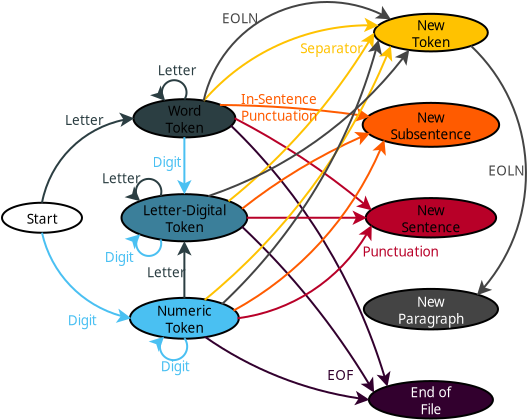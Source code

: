 <?xml version="1.0" encoding="UTF-8"?>
<dia:diagram xmlns:dia="http://www.lysator.liu.se/~alla/dia/">
  <dia:layer name="Фон" visible="true" active="true">
    <dia:object type="Flowchart - Ellipse" version="0" id="O0">
      <dia:attribute name="obj_pos">
        <dia:point val="-3,9.973"/>
      </dia:attribute>
      <dia:attribute name="obj_bb">
        <dia:rectangle val="-3.05,9.923;1.05,11.523"/>
      </dia:attribute>
      <dia:attribute name="elem_corner">
        <dia:point val="-3,9.973"/>
      </dia:attribute>
      <dia:attribute name="elem_width">
        <dia:real val="4"/>
      </dia:attribute>
      <dia:attribute name="elem_height">
        <dia:real val="1.5"/>
      </dia:attribute>
      <dia:attribute name="border_width">
        <dia:real val="0.1"/>
      </dia:attribute>
      <dia:attribute name="show_background">
        <dia:boolean val="true"/>
      </dia:attribute>
      <dia:attribute name="padding">
        <dia:real val="0"/>
      </dia:attribute>
      <dia:attribute name="text">
        <dia:composite type="text">
          <dia:attribute name="string">
            <dia:string>#Start#</dia:string>
          </dia:attribute>
          <dia:attribute name="font">
            <dia:font family="PT Sans" style="0" name="Courier"/>
          </dia:attribute>
          <dia:attribute name="height">
            <dia:real val="0.847"/>
          </dia:attribute>
          <dia:attribute name="pos">
            <dia:point val="-1,10.99"/>
          </dia:attribute>
          <dia:attribute name="color">
            <dia:color val="#000000"/>
          </dia:attribute>
          <dia:attribute name="alignment">
            <dia:enum val="1"/>
          </dia:attribute>
        </dia:composite>
      </dia:attribute>
    </dia:object>
    <dia:object type="Flowchart - Ellipse" version="0" id="O1">
      <dia:attribute name="obj_pos">
        <dia:point val="15.373,18.897"/>
      </dia:attribute>
      <dia:attribute name="obj_bb">
        <dia:rectangle val="15.323,18.847;21.569,20.803"/>
      </dia:attribute>
      <dia:attribute name="elem_corner">
        <dia:point val="15.373,18.897"/>
      </dia:attribute>
      <dia:attribute name="elem_width">
        <dia:real val="6.146"/>
      </dia:attribute>
      <dia:attribute name="elem_height">
        <dia:real val="1.857"/>
      </dia:attribute>
      <dia:attribute name="border_width">
        <dia:real val="0.1"/>
      </dia:attribute>
      <dia:attribute name="inner_color">
        <dia:color val="#32002e"/>
      </dia:attribute>
      <dia:attribute name="show_background">
        <dia:boolean val="true"/>
      </dia:attribute>
      <dia:attribute name="padding">
        <dia:real val="0"/>
      </dia:attribute>
      <dia:attribute name="text">
        <dia:composite type="text">
          <dia:attribute name="string">
            <dia:string>#End of
File#</dia:string>
          </dia:attribute>
          <dia:attribute name="font">
            <dia:font family="PT Sans" style="0" name="Courier"/>
          </dia:attribute>
          <dia:attribute name="height">
            <dia:real val="0.847"/>
          </dia:attribute>
          <dia:attribute name="pos">
            <dia:point val="18.446,19.669"/>
          </dia:attribute>
          <dia:attribute name="color">
            <dia:color val="#ffffff"/>
          </dia:attribute>
          <dia:attribute name="alignment">
            <dia:enum val="1"/>
          </dia:attribute>
        </dia:composite>
      </dia:attribute>
    </dia:object>
    <dia:object type="Flowchart - Ellipse" version="0" id="O2">
      <dia:attribute name="obj_pos">
        <dia:point val="15.19,14.31"/>
      </dia:attribute>
      <dia:attribute name="obj_bb">
        <dia:rectangle val="15.14,14.26;21.752,16.327"/>
      </dia:attribute>
      <dia:attribute name="elem_corner">
        <dia:point val="15.19,14.31"/>
      </dia:attribute>
      <dia:attribute name="elem_width">
        <dia:real val="6.512"/>
      </dia:attribute>
      <dia:attribute name="elem_height">
        <dia:real val="1.967"/>
      </dia:attribute>
      <dia:attribute name="border_width">
        <dia:real val="0.1"/>
      </dia:attribute>
      <dia:attribute name="inner_color">
        <dia:color val="#444444"/>
      </dia:attribute>
      <dia:attribute name="show_background">
        <dia:boolean val="true"/>
      </dia:attribute>
      <dia:attribute name="padding">
        <dia:real val="0"/>
      </dia:attribute>
      <dia:attribute name="text">
        <dia:composite type="text">
          <dia:attribute name="string">
            <dia:string>#New
Paragraph#</dia:string>
          </dia:attribute>
          <dia:attribute name="font">
            <dia:font family="PT Sans" style="0" name="Courier"/>
          </dia:attribute>
          <dia:attribute name="height">
            <dia:real val="0.847"/>
          </dia:attribute>
          <dia:attribute name="pos">
            <dia:point val="18.446,15.137"/>
          </dia:attribute>
          <dia:attribute name="color">
            <dia:color val="#ffffff"/>
          </dia:attribute>
          <dia:attribute name="alignment">
            <dia:enum val="1"/>
          </dia:attribute>
        </dia:composite>
      </dia:attribute>
    </dia:object>
    <dia:object type="Flowchart - Ellipse" version="0" id="O3">
      <dia:attribute name="obj_pos">
        <dia:point val="15.243,9.756"/>
      </dia:attribute>
      <dia:attribute name="obj_bb">
        <dia:rectangle val="15.193,9.706;21.699,11.741"/>
      </dia:attribute>
      <dia:attribute name="elem_corner">
        <dia:point val="15.243,9.756"/>
      </dia:attribute>
      <dia:attribute name="elem_width">
        <dia:real val="6.406"/>
      </dia:attribute>
      <dia:attribute name="elem_height">
        <dia:real val="1.935"/>
      </dia:attribute>
      <dia:attribute name="border_width">
        <dia:real val="0.1"/>
      </dia:attribute>
      <dia:attribute name="inner_color">
        <dia:color val="#b80028"/>
      </dia:attribute>
      <dia:attribute name="show_background">
        <dia:boolean val="true"/>
      </dia:attribute>
      <dia:attribute name="padding">
        <dia:real val="0"/>
      </dia:attribute>
      <dia:attribute name="text">
        <dia:composite type="text">
          <dia:attribute name="string">
            <dia:string>#New
Sentence#</dia:string>
          </dia:attribute>
          <dia:attribute name="font">
            <dia:font family="PT Sans" style="0" name="Courier"/>
          </dia:attribute>
          <dia:attribute name="height">
            <dia:real val="0.847"/>
          </dia:attribute>
          <dia:attribute name="pos">
            <dia:point val="18.446,10.566"/>
          </dia:attribute>
          <dia:attribute name="color">
            <dia:color val="#000000"/>
          </dia:attribute>
          <dia:attribute name="alignment">
            <dia:enum val="1"/>
          </dia:attribute>
        </dia:composite>
      </dia:attribute>
    </dia:object>
    <dia:object type="Flowchart - Ellipse" version="0" id="O4">
      <dia:attribute name="obj_pos">
        <dia:point val="15.16,5.02"/>
      </dia:attribute>
      <dia:attribute name="obj_bb">
        <dia:rectangle val="15.11,4.97;21.782,7.186"/>
      </dia:attribute>
      <dia:attribute name="elem_corner">
        <dia:point val="15.16,5.02"/>
      </dia:attribute>
      <dia:attribute name="elem_width">
        <dia:real val="6.572"/>
      </dia:attribute>
      <dia:attribute name="elem_height">
        <dia:real val="2.116"/>
      </dia:attribute>
      <dia:attribute name="border_width">
        <dia:real val="0.1"/>
      </dia:attribute>
      <dia:attribute name="inner_color">
        <dia:color val="#ff5b00"/>
      </dia:attribute>
      <dia:attribute name="show_background">
        <dia:boolean val="true"/>
      </dia:attribute>
      <dia:attribute name="padding">
        <dia:real val="0"/>
      </dia:attribute>
      <dia:attribute name="text">
        <dia:composite type="text">
          <dia:attribute name="string">
            <dia:string>#New
Subsentence#</dia:string>
          </dia:attribute>
          <dia:attribute name="font">
            <dia:font family="PT Sans" style="0" name="Courier"/>
          </dia:attribute>
          <dia:attribute name="height">
            <dia:real val="0.847"/>
          </dia:attribute>
          <dia:attribute name="pos">
            <dia:point val="18.446,5.922"/>
          </dia:attribute>
          <dia:attribute name="color">
            <dia:color val="#000000"/>
          </dia:attribute>
          <dia:attribute name="alignment">
            <dia:enum val="1"/>
          </dia:attribute>
        </dia:composite>
      </dia:attribute>
    </dia:object>
    <dia:object type="Flowchart - Ellipse" version="0" id="O5">
      <dia:attribute name="obj_pos">
        <dia:point val="15.614,0.532"/>
      </dia:attribute>
      <dia:attribute name="obj_bb">
        <dia:rectangle val="15.565,0.482;21.327,2.451"/>
      </dia:attribute>
      <dia:attribute name="elem_corner">
        <dia:point val="15.614,0.532"/>
      </dia:attribute>
      <dia:attribute name="elem_width">
        <dia:real val="5.663"/>
      </dia:attribute>
      <dia:attribute name="elem_height">
        <dia:real val="1.869"/>
      </dia:attribute>
      <dia:attribute name="border_width">
        <dia:real val="0.1"/>
      </dia:attribute>
      <dia:attribute name="inner_color">
        <dia:color val="#ffc200"/>
      </dia:attribute>
      <dia:attribute name="show_background">
        <dia:boolean val="true"/>
      </dia:attribute>
      <dia:attribute name="padding">
        <dia:real val="0"/>
      </dia:attribute>
      <dia:attribute name="text">
        <dia:composite type="text">
          <dia:attribute name="string">
            <dia:string>#New
Token#</dia:string>
          </dia:attribute>
          <dia:attribute name="font">
            <dia:font family="PT Sans" style="0" name="Courier"/>
          </dia:attribute>
          <dia:attribute name="height">
            <dia:real val="0.847"/>
          </dia:attribute>
          <dia:attribute name="pos">
            <dia:point val="18.446,1.31"/>
          </dia:attribute>
          <dia:attribute name="color">
            <dia:color val="#000000"/>
          </dia:attribute>
          <dia:attribute name="alignment">
            <dia:enum val="1"/>
          </dia:attribute>
        </dia:composite>
      </dia:attribute>
    </dia:object>
    <dia:object type="Flowchart - Ellipse" version="0" id="O6">
      <dia:attribute name="obj_pos">
        <dia:point val="3.609,4.809"/>
      </dia:attribute>
      <dia:attribute name="obj_bb">
        <dia:rectangle val="3.559,4.759;8.68,6.741"/>
      </dia:attribute>
      <dia:attribute name="elem_corner">
        <dia:point val="3.609,4.809"/>
      </dia:attribute>
      <dia:attribute name="elem_width">
        <dia:real val="5.021"/>
      </dia:attribute>
      <dia:attribute name="elem_height">
        <dia:real val="1.883"/>
      </dia:attribute>
      <dia:attribute name="border_width">
        <dia:real val="0.1"/>
      </dia:attribute>
      <dia:attribute name="inner_color">
        <dia:color val="#2b3e42"/>
      </dia:attribute>
      <dia:attribute name="show_background">
        <dia:boolean val="true"/>
      </dia:attribute>
      <dia:attribute name="padding">
        <dia:real val="0"/>
      </dia:attribute>
      <dia:attribute name="text">
        <dia:composite type="text">
          <dia:attribute name="string">
            <dia:string>#Word
Token#</dia:string>
          </dia:attribute>
          <dia:attribute name="font">
            <dia:font family="PT Sans" style="0" name="Courier"/>
          </dia:attribute>
          <dia:attribute name="height">
            <dia:real val="0.847"/>
          </dia:attribute>
          <dia:attribute name="pos">
            <dia:point val="6.119,5.593"/>
          </dia:attribute>
          <dia:attribute name="color">
            <dia:color val="#000000"/>
          </dia:attribute>
          <dia:attribute name="alignment">
            <dia:enum val="1"/>
          </dia:attribute>
        </dia:composite>
      </dia:attribute>
    </dia:object>
    <dia:object type="Flowchart - Ellipse" version="0" id="O7">
      <dia:attribute name="obj_pos">
        <dia:point val="3.466,14.755"/>
      </dia:attribute>
      <dia:attribute name="obj_bb">
        <dia:rectangle val="3.416,14.705;8.823,16.795"/>
      </dia:attribute>
      <dia:attribute name="elem_corner">
        <dia:point val="3.466,14.755"/>
      </dia:attribute>
      <dia:attribute name="elem_width">
        <dia:real val="5.307"/>
      </dia:attribute>
      <dia:attribute name="elem_height">
        <dia:real val="1.99"/>
      </dia:attribute>
      <dia:attribute name="border_width">
        <dia:real val="0.1"/>
      </dia:attribute>
      <dia:attribute name="inner_color">
        <dia:color val="#4ac0f2"/>
      </dia:attribute>
      <dia:attribute name="show_background">
        <dia:boolean val="true"/>
      </dia:attribute>
      <dia:attribute name="padding">
        <dia:real val="0"/>
      </dia:attribute>
      <dia:attribute name="text">
        <dia:composite type="text">
          <dia:attribute name="string">
            <dia:string>#Numeric
Token#</dia:string>
          </dia:attribute>
          <dia:attribute name="font">
            <dia:font family="PT Sans" style="0" name="Courier"/>
          </dia:attribute>
          <dia:attribute name="height">
            <dia:real val="0.847"/>
          </dia:attribute>
          <dia:attribute name="pos">
            <dia:point val="6.119,15.593"/>
          </dia:attribute>
          <dia:attribute name="color">
            <dia:color val="#000000"/>
          </dia:attribute>
          <dia:attribute name="alignment">
            <dia:enum val="1"/>
          </dia:attribute>
        </dia:composite>
      </dia:attribute>
    </dia:object>
    <dia:object type="Flowchart - Ellipse" version="0" id="O8">
      <dia:attribute name="obj_pos">
        <dia:point val="3,9.553"/>
      </dia:attribute>
      <dia:attribute name="obj_bb">
        <dia:rectangle val="2.95,9.503;9.289,11.943"/>
      </dia:attribute>
      <dia:attribute name="elem_corner">
        <dia:point val="3,9.553"/>
      </dia:attribute>
      <dia:attribute name="elem_width">
        <dia:real val="6.239"/>
      </dia:attribute>
      <dia:attribute name="elem_height">
        <dia:real val="2.339"/>
      </dia:attribute>
      <dia:attribute name="border_width">
        <dia:real val="0.1"/>
      </dia:attribute>
      <dia:attribute name="inner_color">
        <dia:color val="#3b7f9a"/>
      </dia:attribute>
      <dia:attribute name="show_background">
        <dia:boolean val="true"/>
      </dia:attribute>
      <dia:attribute name="padding">
        <dia:real val="0"/>
      </dia:attribute>
      <dia:attribute name="text">
        <dia:composite type="text">
          <dia:attribute name="string">
            <dia:string>#Letter-Digital
Token#</dia:string>
          </dia:attribute>
          <dia:attribute name="font">
            <dia:font family="PT Sans" style="0" name="Courier"/>
          </dia:attribute>
          <dia:attribute name="height">
            <dia:real val="0.847"/>
          </dia:attribute>
          <dia:attribute name="pos">
            <dia:point val="6.119,10.566"/>
          </dia:attribute>
          <dia:attribute name="color">
            <dia:color val="#000000"/>
          </dia:attribute>
          <dia:attribute name="alignment">
            <dia:enum val="1"/>
          </dia:attribute>
        </dia:composite>
      </dia:attribute>
    </dia:object>
    <dia:object type="Standard - Arc" version="0" id="O9">
      <dia:attribute name="obj_pos">
        <dia:point val="-1,9.973"/>
      </dia:attribute>
      <dia:attribute name="obj_bb">
        <dia:rectangle val="-1.071,5.463;3.68,10.044"/>
      </dia:attribute>
      <dia:attribute name="conn_endpoints">
        <dia:point val="-1,9.973"/>
        <dia:point val="3.609,5.75"/>
      </dia:attribute>
      <dia:attribute name="arc_color">
        <dia:color val="#2b3e42"/>
      </dia:attribute>
      <dia:attribute name="curve_distance">
        <dia:real val="-1.037"/>
      </dia:attribute>
      <dia:attribute name="end_arrow">
        <dia:enum val="22"/>
      </dia:attribute>
      <dia:attribute name="end_arrow_length">
        <dia:real val="0.5"/>
      </dia:attribute>
      <dia:attribute name="end_arrow_width">
        <dia:real val="0.5"/>
      </dia:attribute>
      <dia:connections>
        <dia:connection handle="0" to="O0" connection="4"/>
        <dia:connection handle="1" to="O6" connection="8"/>
      </dia:connections>
    </dia:object>
    <dia:object type="Standard - Arc" version="0" id="O10">
      <dia:attribute name="obj_pos">
        <dia:point val="-1,11.473"/>
      </dia:attribute>
      <dia:attribute name="obj_bb">
        <dia:rectangle val="-1.071,11.402;3.536,15.979"/>
      </dia:attribute>
      <dia:attribute name="conn_endpoints">
        <dia:point val="-1,11.473"/>
        <dia:point val="3.466,15.75"/>
      </dia:attribute>
      <dia:attribute name="arc_color">
        <dia:color val="#4ac0f2"/>
      </dia:attribute>
      <dia:attribute name="curve_distance">
        <dia:real val="0.935"/>
      </dia:attribute>
      <dia:attribute name="end_arrow">
        <dia:enum val="22"/>
      </dia:attribute>
      <dia:attribute name="end_arrow_length">
        <dia:real val="0.5"/>
      </dia:attribute>
      <dia:attribute name="end_arrow_width">
        <dia:real val="0.5"/>
      </dia:attribute>
      <dia:connections>
        <dia:connection handle="0" to="O0" connection="12"/>
        <dia:connection handle="1" to="O7" connection="8"/>
      </dia:connections>
    </dia:object>
    <dia:object type="Standard - Line" version="0" id="O11">
      <dia:attribute name="obj_pos">
        <dia:point val="6.119,6.691"/>
      </dia:attribute>
      <dia:attribute name="obj_bb">
        <dia:rectangle val="5.757,6.641;6.481,9.665"/>
      </dia:attribute>
      <dia:attribute name="conn_endpoints">
        <dia:point val="6.119,6.691"/>
        <dia:point val="6.119,9.553"/>
      </dia:attribute>
      <dia:attribute name="numcp">
        <dia:int val="1"/>
      </dia:attribute>
      <dia:attribute name="line_color">
        <dia:color val="#4ac0f2"/>
      </dia:attribute>
      <dia:attribute name="end_arrow">
        <dia:enum val="22"/>
      </dia:attribute>
      <dia:attribute name="end_arrow_length">
        <dia:real val="0.5"/>
      </dia:attribute>
      <dia:attribute name="end_arrow_width">
        <dia:real val="0.5"/>
      </dia:attribute>
      <dia:connections>
        <dia:connection handle="0" to="O6" connection="12"/>
        <dia:connection handle="1" to="O8" connection="4"/>
      </dia:connections>
    </dia:object>
    <dia:object type="Standard - Line" version="0" id="O12">
      <dia:attribute name="obj_pos">
        <dia:point val="6.119,14.755"/>
      </dia:attribute>
      <dia:attribute name="obj_bb">
        <dia:rectangle val="5.757,11.781;6.481,14.805"/>
      </dia:attribute>
      <dia:attribute name="conn_endpoints">
        <dia:point val="6.119,14.755"/>
        <dia:point val="6.119,11.893"/>
      </dia:attribute>
      <dia:attribute name="numcp">
        <dia:int val="1"/>
      </dia:attribute>
      <dia:attribute name="line_color">
        <dia:color val="#2b3e42"/>
      </dia:attribute>
      <dia:attribute name="end_arrow">
        <dia:enum val="22"/>
      </dia:attribute>
      <dia:attribute name="end_arrow_length">
        <dia:real val="0.5"/>
      </dia:attribute>
      <dia:attribute name="end_arrow_width">
        <dia:real val="0.5"/>
      </dia:attribute>
      <dia:connections>
        <dia:connection handle="0" to="O7" connection="4"/>
        <dia:connection handle="1" to="O8" connection="12"/>
      </dia:connections>
    </dia:object>
    <dia:object type="Standard - Arc" version="0" id="O13">
      <dia:attribute name="obj_pos">
        <dia:point val="6.119,4.809"/>
      </dia:attribute>
      <dia:attribute name="obj_bb">
        <dia:rectangle val="4.401,3.796;6.276,4.934"/>
      </dia:attribute>
      <dia:attribute name="conn_endpoints">
        <dia:point val="6.119,4.809"/>
        <dia:point val="5.159,4.88"/>
      </dia:attribute>
      <dia:attribute name="arc_color">
        <dia:color val="#2b3e42"/>
      </dia:attribute>
      <dia:attribute name="curve_distance">
        <dia:real val="1.0"/>
      </dia:attribute>
      <dia:attribute name="line_width">
        <dia:real val="0.1"/>
      </dia:attribute>
      <dia:attribute name="end_arrow">
        <dia:enum val="22"/>
      </dia:attribute>
      <dia:attribute name="end_arrow_length">
        <dia:real val="0.5"/>
      </dia:attribute>
      <dia:attribute name="end_arrow_width">
        <dia:real val="0.5"/>
      </dia:attribute>
      <dia:connections>
        <dia:connection handle="0" to="O6" connection="4"/>
        <dia:connection handle="1" to="O6" connection="5"/>
      </dia:connections>
    </dia:object>
    <dia:object type="Standard - Arc" version="0" id="O14">
      <dia:attribute name="obj_pos">
        <dia:point val="6.119,16.745"/>
      </dia:attribute>
      <dia:attribute name="obj_bb">
        <dia:rectangle val="4.332,16.616;6.31,17.892"/>
      </dia:attribute>
      <dia:attribute name="conn_endpoints">
        <dia:point val="6.119,16.745"/>
        <dia:point val="5.104,16.669"/>
      </dia:attribute>
      <dia:attribute name="arc_color">
        <dia:color val="#4ac0f2"/>
      </dia:attribute>
      <dia:attribute name="curve_distance">
        <dia:real val="-1.136"/>
      </dia:attribute>
      <dia:attribute name="end_arrow">
        <dia:enum val="22"/>
      </dia:attribute>
      <dia:attribute name="end_arrow_length">
        <dia:real val="0.5"/>
      </dia:attribute>
      <dia:attribute name="end_arrow_width">
        <dia:real val="0.5"/>
      </dia:attribute>
      <dia:connections>
        <dia:connection handle="0" to="O7" connection="12"/>
        <dia:connection handle="1" to="O7" connection="11"/>
      </dia:connections>
    </dia:object>
    <dia:object type="Standard - Arc" version="0" id="O15">
      <dia:attribute name="obj_pos">
        <dia:point val="4.926,9.642"/>
      </dia:attribute>
      <dia:attribute name="obj_bb">
        <dia:rectangle val="3.13,8.73;5.017,9.957"/>
      </dia:attribute>
      <dia:attribute name="conn_endpoints">
        <dia:point val="4.926,9.642"/>
        <dia:point val="3.914,9.896"/>
      </dia:attribute>
      <dia:attribute name="arc_color">
        <dia:color val="#2b3e42"/>
      </dia:attribute>
      <dia:attribute name="curve_distance">
        <dia:real val="1"/>
      </dia:attribute>
      <dia:attribute name="line_width">
        <dia:real val="0.1"/>
      </dia:attribute>
      <dia:attribute name="end_arrow">
        <dia:enum val="22"/>
      </dia:attribute>
      <dia:attribute name="end_arrow_length">
        <dia:real val="0.5"/>
      </dia:attribute>
      <dia:attribute name="end_arrow_width">
        <dia:real val="0.5"/>
      </dia:attribute>
      <dia:connections>
        <dia:connection handle="0" to="O8" connection="5"/>
        <dia:connection handle="1" to="O8" connection="6"/>
      </dia:connections>
    </dia:object>
    <dia:object type="Standard - Arc" version="0" id="O16">
      <dia:attribute name="obj_pos">
        <dia:point val="4.926,11.804"/>
      </dia:attribute>
      <dia:attribute name="obj_bb">
        <dia:rectangle val="3.136,11.49;5.01,12.684"/>
      </dia:attribute>
      <dia:attribute name="conn_endpoints">
        <dia:point val="4.926,11.804"/>
        <dia:point val="3.914,11.55"/>
      </dia:attribute>
      <dia:attribute name="arc_color">
        <dia:color val="#4ac0f2"/>
      </dia:attribute>
      <dia:attribute name="curve_distance">
        <dia:real val="-0.967"/>
      </dia:attribute>
      <dia:attribute name="end_arrow">
        <dia:enum val="22"/>
      </dia:attribute>
      <dia:attribute name="end_arrow_length">
        <dia:real val="0.5"/>
      </dia:attribute>
      <dia:attribute name="end_arrow_width">
        <dia:real val="0.5"/>
      </dia:attribute>
      <dia:connections>
        <dia:connection handle="0" to="O8" connection="11"/>
        <dia:connection handle="1" to="O8" connection="10"/>
      </dia:connections>
    </dia:object>
    <dia:object type="Standard - Arc" version="0" id="O17">
      <dia:attribute name="obj_pos">
        <dia:point val="7.08,4.88"/>
      </dia:attribute>
      <dia:attribute name="obj_bb">
        <dia:rectangle val="7.014,0.717;15.896,4.946"/>
      </dia:attribute>
      <dia:attribute name="conn_endpoints">
        <dia:point val="7.08,4.88"/>
        <dia:point val="15.83,1.109"/>
      </dia:attribute>
      <dia:attribute name="arc_color">
        <dia:color val="#ffc200"/>
      </dia:attribute>
      <dia:attribute name="curve_distance">
        <dia:real val="-1.088"/>
      </dia:attribute>
      <dia:attribute name="line_width">
        <dia:real val="0.1"/>
      </dia:attribute>
      <dia:attribute name="end_arrow">
        <dia:enum val="22"/>
      </dia:attribute>
      <dia:attribute name="end_arrow_length">
        <dia:real val="0.5"/>
      </dia:attribute>
      <dia:attribute name="end_arrow_width">
        <dia:real val="0.5"/>
      </dia:attribute>
      <dia:connections>
        <dia:connection handle="0" to="O6" connection="3"/>
        <dia:connection handle="1" to="O5" connection="7"/>
      </dia:connections>
    </dia:object>
    <dia:object type="Standard - Arc" version="0" id="O18">
      <dia:attribute name="obj_pos">
        <dia:point val="7.894,5.084"/>
      </dia:attribute>
      <dia:attribute name="obj_bb">
        <dia:rectangle val="7.841,5.031;15.464,5.924"/>
      </dia:attribute>
      <dia:attribute name="conn_endpoints">
        <dia:point val="7.894,5.084"/>
        <dia:point val="15.41,5.673"/>
      </dia:attribute>
      <dia:attribute name="arc_color">
        <dia:color val="#ff5b00"/>
      </dia:attribute>
      <dia:attribute name="curve_distance">
        <dia:real val="-0.133"/>
      </dia:attribute>
      <dia:attribute name="line_width">
        <dia:real val="0.1"/>
      </dia:attribute>
      <dia:attribute name="end_arrow">
        <dia:enum val="22"/>
      </dia:attribute>
      <dia:attribute name="end_arrow_length">
        <dia:real val="0.5"/>
      </dia:attribute>
      <dia:attribute name="end_arrow_width">
        <dia:real val="0.5"/>
      </dia:attribute>
      <dia:connections>
        <dia:connection handle="0" to="O6" connection="2"/>
        <dia:connection handle="1" to="O4" connection="7"/>
      </dia:connections>
    </dia:object>
    <dia:object type="Standard - Arc" version="0" id="O19">
      <dia:attribute name="obj_pos">
        <dia:point val="8.63,5.75"/>
      </dia:attribute>
      <dia:attribute name="obj_bb">
        <dia:rectangle val="8.56,5.681;15.556,10.422"/>
      </dia:attribute>
      <dia:attribute name="conn_endpoints">
        <dia:point val="8.63,5.75"/>
        <dia:point val="15.487,10.353"/>
      </dia:attribute>
      <dia:attribute name="arc_color">
        <dia:color val="#b80028"/>
      </dia:attribute>
      <dia:attribute name="curve_distance">
        <dia:real val="-0.239"/>
      </dia:attribute>
      <dia:attribute name="end_arrow">
        <dia:enum val="22"/>
      </dia:attribute>
      <dia:attribute name="end_arrow_length">
        <dia:real val="0.5"/>
      </dia:attribute>
      <dia:attribute name="end_arrow_width">
        <dia:real val="0.5"/>
      </dia:attribute>
      <dia:connections>
        <dia:connection handle="0" to="O6" connection="0"/>
        <dia:connection handle="1" to="O3" connection="7"/>
      </dia:connections>
    </dia:object>
    <dia:object type="Standard - Arc" version="0" id="O20">
      <dia:attribute name="obj_pos">
        <dia:point val="8.439,6.11"/>
      </dia:attribute>
      <dia:attribute name="obj_bb">
        <dia:rectangle val="8.37,6.042;16.424,19.237"/>
      </dia:attribute>
      <dia:attribute name="conn_endpoints">
        <dia:point val="8.439,6.11"/>
        <dia:point val="16.273,19.169"/>
      </dia:attribute>
      <dia:attribute name="arc_color">
        <dia:color val="#32002e"/>
      </dia:attribute>
      <dia:attribute name="curve_distance">
        <dia:real val="-1.013"/>
      </dia:attribute>
      <dia:attribute name="line_width">
        <dia:real val="0.1"/>
      </dia:attribute>
      <dia:attribute name="end_arrow">
        <dia:enum val="22"/>
      </dia:attribute>
      <dia:attribute name="end_arrow_length">
        <dia:real val="0.5"/>
      </dia:attribute>
      <dia:attribute name="end_arrow_width">
        <dia:real val="0.5"/>
      </dia:attribute>
      <dia:connections>
        <dia:connection handle="0" to="O6" connection="15"/>
        <dia:connection handle="1" to="O1" connection="6"/>
      </dia:connections>
    </dia:object>
    <dia:object type="Standard - Arc" version="0" id="O21">
      <dia:attribute name="obj_pos">
        <dia:point val="8.325,9.896"/>
      </dia:attribute>
      <dia:attribute name="obj_bb">
        <dia:rectangle val="8.254,1.396;15.685,9.967"/>
      </dia:attribute>
      <dia:attribute name="conn_endpoints">
        <dia:point val="8.325,9.896"/>
        <dia:point val="15.614,1.466"/>
      </dia:attribute>
      <dia:attribute name="arc_color">
        <dia:color val="#ffc200"/>
      </dia:attribute>
      <dia:attribute name="curve_distance">
        <dia:real val="0.506"/>
      </dia:attribute>
      <dia:attribute name="line_width">
        <dia:real val="0.1"/>
      </dia:attribute>
      <dia:attribute name="end_arrow">
        <dia:enum val="22"/>
      </dia:attribute>
      <dia:attribute name="end_arrow_length">
        <dia:real val="0.5"/>
      </dia:attribute>
      <dia:attribute name="end_arrow_width">
        <dia:real val="0.5"/>
      </dia:attribute>
      <dia:connections>
        <dia:connection handle="0" to="O8" connection="2"/>
        <dia:connection handle="1" to="O5" connection="8"/>
      </dia:connections>
    </dia:object>
    <dia:object type="Standard - Arc" version="0" id="O22">
      <dia:attribute name="obj_pos">
        <dia:point val="9.001,10.275"/>
      </dia:attribute>
      <dia:attribute name="obj_bb">
        <dia:rectangle val="8.933,6.415;15.478,10.344"/>
      </dia:attribute>
      <dia:attribute name="conn_endpoints">
        <dia:point val="9.001,10.275"/>
        <dia:point val="15.41,6.483"/>
      </dia:attribute>
      <dia:attribute name="arc_color">
        <dia:color val="#ff5b00"/>
      </dia:attribute>
      <dia:attribute name="curve_distance">
        <dia:real val="-0.249"/>
      </dia:attribute>
      <dia:attribute name="line_width">
        <dia:real val="0.1"/>
      </dia:attribute>
      <dia:attribute name="end_arrow">
        <dia:enum val="22"/>
      </dia:attribute>
      <dia:attribute name="end_arrow_length">
        <dia:real val="0.5"/>
      </dia:attribute>
      <dia:attribute name="end_arrow_width">
        <dia:real val="0.5"/>
      </dia:attribute>
      <dia:connections>
        <dia:connection handle="0" to="O8" connection="1"/>
        <dia:connection handle="1" to="O4" connection="9"/>
      </dia:connections>
    </dia:object>
    <dia:object type="Standard - Line" version="0" id="O23">
      <dia:attribute name="obj_pos">
        <dia:point val="9.239,10.723"/>
      </dia:attribute>
      <dia:attribute name="obj_bb">
        <dia:rectangle val="9.189,10.361;15.355,11.085"/>
      </dia:attribute>
      <dia:attribute name="conn_endpoints">
        <dia:point val="9.239,10.723"/>
        <dia:point val="15.243,10.723"/>
      </dia:attribute>
      <dia:attribute name="numcp">
        <dia:int val="1"/>
      </dia:attribute>
      <dia:attribute name="line_color">
        <dia:color val="#b80028"/>
      </dia:attribute>
      <dia:attribute name="end_arrow">
        <dia:enum val="22"/>
      </dia:attribute>
      <dia:attribute name="end_arrow_length">
        <dia:real val="0.5"/>
      </dia:attribute>
      <dia:attribute name="end_arrow_width">
        <dia:real val="0.5"/>
      </dia:attribute>
      <dia:connections>
        <dia:connection handle="0" to="O8" connection="0"/>
        <dia:connection handle="1" to="O3" connection="8"/>
      </dia:connections>
    </dia:object>
    <dia:object type="Standard - Arc" version="0" id="O24">
      <dia:attribute name="obj_pos">
        <dia:point val="9.001,11.171"/>
      </dia:attribute>
      <dia:attribute name="obj_bb">
        <dia:rectangle val="8.931,11.101;15.677,19.54"/>
      </dia:attribute>
      <dia:attribute name="conn_endpoints">
        <dia:point val="9.001,11.171"/>
        <dia:point val="15.607,19.47"/>
      </dia:attribute>
      <dia:attribute name="arc_color">
        <dia:color val="#32002e"/>
      </dia:attribute>
      <dia:attribute name="curve_distance">
        <dia:real val="-0.379"/>
      </dia:attribute>
      <dia:attribute name="line_width">
        <dia:real val="0.1"/>
      </dia:attribute>
      <dia:attribute name="end_arrow">
        <dia:enum val="22"/>
      </dia:attribute>
      <dia:attribute name="end_arrow_length">
        <dia:real val="0.5"/>
      </dia:attribute>
      <dia:attribute name="end_arrow_width">
        <dia:real val="0.5"/>
      </dia:attribute>
      <dia:connections>
        <dia:connection handle="0" to="O8" connection="15"/>
        <dia:connection handle="1" to="O1" connection="7"/>
      </dia:connections>
    </dia:object>
    <dia:object type="Standard - Arc" version="0" id="O25">
      <dia:attribute name="obj_pos">
        <dia:point val="7.135,16.669"/>
      </dia:attribute>
      <dia:attribute name="obj_bb">
        <dia:rectangle val="7.07,16.605;15.437,20.098"/>
      </dia:attribute>
      <dia:attribute name="conn_endpoints">
        <dia:point val="7.135,16.669"/>
        <dia:point val="15.373,19.825"/>
      </dia:attribute>
      <dia:attribute name="arc_color">
        <dia:color val="#32002e"/>
      </dia:attribute>
      <dia:attribute name="curve_distance">
        <dia:real val="0.545"/>
      </dia:attribute>
      <dia:attribute name="line_width">
        <dia:real val="0.1"/>
      </dia:attribute>
      <dia:attribute name="end_arrow">
        <dia:enum val="22"/>
      </dia:attribute>
      <dia:attribute name="end_arrow_length">
        <dia:real val="0.5"/>
      </dia:attribute>
      <dia:attribute name="end_arrow_width">
        <dia:real val="0.5"/>
      </dia:attribute>
      <dia:connections>
        <dia:connection handle="0" to="O7" connection="13"/>
        <dia:connection handle="1" to="O1" connection="8"/>
      </dia:connections>
    </dia:object>
    <dia:object type="Standard - Arc" version="0" id="O26">
      <dia:attribute name="obj_pos">
        <dia:point val="8.773,15.75"/>
      </dia:attribute>
      <dia:attribute name="obj_bb">
        <dia:rectangle val="8.703,11.024;15.556,15.82"/>
      </dia:attribute>
      <dia:attribute name="conn_endpoints">
        <dia:point val="8.773,15.75"/>
        <dia:point val="15.487,11.093"/>
      </dia:attribute>
      <dia:attribute name="arc_color">
        <dia:color val="#b80028"/>
      </dia:attribute>
      <dia:attribute name="curve_distance">
        <dia:real val="1"/>
      </dia:attribute>
      <dia:attribute name="end_arrow">
        <dia:enum val="22"/>
      </dia:attribute>
      <dia:attribute name="end_arrow_length">
        <dia:real val="0.5"/>
      </dia:attribute>
      <dia:attribute name="end_arrow_width">
        <dia:real val="0.5"/>
      </dia:attribute>
      <dia:connections>
        <dia:connection handle="0" to="O7" connection="0"/>
        <dia:connection handle="1" to="O3" connection="9"/>
      </dia:connections>
    </dia:object>
    <dia:object type="Standard - Arc" version="0" id="O27">
      <dia:attribute name="obj_pos">
        <dia:point val="8.571,15.369"/>
      </dia:attribute>
      <dia:attribute name="obj_bb">
        <dia:rectangle val="8.5,6.756;16.2,15.44"/>
      </dia:attribute>
      <dia:attribute name="conn_endpoints">
        <dia:point val="8.571,15.369"/>
        <dia:point val="16.122,6.826"/>
      </dia:attribute>
      <dia:attribute name="arc_color">
        <dia:color val="#ff5b00"/>
      </dia:attribute>
      <dia:attribute name="curve_distance">
        <dia:real val="1"/>
      </dia:attribute>
      <dia:attribute name="line_width">
        <dia:real val="0.1"/>
      </dia:attribute>
      <dia:attribute name="end_arrow">
        <dia:enum val="22"/>
      </dia:attribute>
      <dia:attribute name="end_arrow_length">
        <dia:real val="0.5"/>
      </dia:attribute>
      <dia:attribute name="end_arrow_width">
        <dia:real val="0.5"/>
      </dia:attribute>
      <dia:connections>
        <dia:connection handle="0" to="O7" connection="1"/>
        <dia:connection handle="1" to="O4" connection="10"/>
      </dia:connections>
    </dia:object>
    <dia:object type="Standard - Arc" version="0" id="O28">
      <dia:attribute name="obj_pos">
        <dia:point val="7.135,14.831"/>
      </dia:attribute>
      <dia:attribute name="obj_bb">
        <dia:rectangle val="7.065,2.057;16.52,14.9"/>
      </dia:attribute>
      <dia:attribute name="conn_endpoints">
        <dia:point val="7.135,14.831"/>
        <dia:point val="16.444,2.127"/>
      </dia:attribute>
      <dia:attribute name="arc_color">
        <dia:color val="#ffc200"/>
      </dia:attribute>
      <dia:attribute name="curve_distance">
        <dia:real val="1"/>
      </dia:attribute>
      <dia:attribute name="line_width">
        <dia:real val="0.1"/>
      </dia:attribute>
      <dia:attribute name="end_arrow">
        <dia:enum val="22"/>
      </dia:attribute>
      <dia:attribute name="end_arrow_length">
        <dia:real val="0.5"/>
      </dia:attribute>
      <dia:attribute name="end_arrow_width">
        <dia:real val="0.5"/>
      </dia:attribute>
      <dia:connections>
        <dia:connection handle="0" to="O7" connection="3"/>
        <dia:connection handle="1" to="O5" connection="10"/>
      </dia:connections>
    </dia:object>
    <dia:object type="Standard - Text" version="1" id="O29">
      <dia:attribute name="obj_pos">
        <dia:point val="0.147,6.085"/>
      </dia:attribute>
      <dia:attribute name="obj_bb">
        <dia:rectangle val="0.147,5.395;1.829,6.273"/>
      </dia:attribute>
      <dia:attribute name="text">
        <dia:composite type="text">
          <dia:attribute name="string">
            <dia:string>#Letter#</dia:string>
          </dia:attribute>
          <dia:attribute name="font">
            <dia:font family="PT Sans" style="0" name="Courier"/>
          </dia:attribute>
          <dia:attribute name="height">
            <dia:real val="0.847"/>
          </dia:attribute>
          <dia:attribute name="pos">
            <dia:point val="0.147,6.085"/>
          </dia:attribute>
          <dia:attribute name="color">
            <dia:color val="#2b3e42"/>
          </dia:attribute>
          <dia:attribute name="alignment">
            <dia:enum val="0"/>
          </dia:attribute>
        </dia:composite>
      </dia:attribute>
      <dia:attribute name="valign">
        <dia:enum val="3"/>
      </dia:attribute>
    </dia:object>
    <dia:object type="Standard - Text" version="1" id="O30">
      <dia:attribute name="obj_pos">
        <dia:point val="0.287,16.1"/>
      </dia:attribute>
      <dia:attribute name="obj_bb">
        <dia:rectangle val="0.287,15.41;1.689,16.288"/>
      </dia:attribute>
      <dia:attribute name="text">
        <dia:composite type="text">
          <dia:attribute name="string">
            <dia:string>#Digit#</dia:string>
          </dia:attribute>
          <dia:attribute name="font">
            <dia:font family="PT Sans" style="0" name="Courier"/>
          </dia:attribute>
          <dia:attribute name="height">
            <dia:real val="0.847"/>
          </dia:attribute>
          <dia:attribute name="pos">
            <dia:point val="0.287,16.1"/>
          </dia:attribute>
          <dia:attribute name="color">
            <dia:color val="#4ac0f2"/>
          </dia:attribute>
          <dia:attribute name="alignment">
            <dia:enum val="0"/>
          </dia:attribute>
        </dia:composite>
      </dia:attribute>
      <dia:attribute name="valign">
        <dia:enum val="3"/>
      </dia:attribute>
    </dia:object>
    <dia:object type="Standard - Text" version="1" id="O31">
      <dia:attribute name="obj_pos">
        <dia:point val="4.932,18.4"/>
      </dia:attribute>
      <dia:attribute name="obj_bb">
        <dia:rectangle val="4.932,17.71;6.335,18.587"/>
      </dia:attribute>
      <dia:attribute name="text">
        <dia:composite type="text">
          <dia:attribute name="string">
            <dia:string>#Digit#</dia:string>
          </dia:attribute>
          <dia:attribute name="font">
            <dia:font family="PT Sans" style="0" name="Courier"/>
          </dia:attribute>
          <dia:attribute name="height">
            <dia:real val="0.847"/>
          </dia:attribute>
          <dia:attribute name="pos">
            <dia:point val="4.932,18.4"/>
          </dia:attribute>
          <dia:attribute name="color">
            <dia:color val="#4ac0f2"/>
          </dia:attribute>
          <dia:attribute name="alignment">
            <dia:enum val="0"/>
          </dia:attribute>
        </dia:composite>
      </dia:attribute>
      <dia:attribute name="valign">
        <dia:enum val="3"/>
      </dia:attribute>
    </dia:object>
    <dia:object type="Standard - Text" version="1" id="O32">
      <dia:attribute name="obj_pos">
        <dia:point val="4.792,3.6"/>
      </dia:attribute>
      <dia:attribute name="obj_bb">
        <dia:rectangle val="4.792,2.91;6.475,3.788"/>
      </dia:attribute>
      <dia:attribute name="text">
        <dia:composite type="text">
          <dia:attribute name="string">
            <dia:string>#Letter#</dia:string>
          </dia:attribute>
          <dia:attribute name="font">
            <dia:font family="PT Sans" style="0" name="Courier"/>
          </dia:attribute>
          <dia:attribute name="height">
            <dia:real val="0.847"/>
          </dia:attribute>
          <dia:attribute name="pos">
            <dia:point val="4.792,3.6"/>
          </dia:attribute>
          <dia:attribute name="color">
            <dia:color val="#2b3e42"/>
          </dia:attribute>
          <dia:attribute name="alignment">
            <dia:enum val="0"/>
          </dia:attribute>
        </dia:composite>
      </dia:attribute>
      <dia:attribute name="valign">
        <dia:enum val="3"/>
      </dia:attribute>
    </dia:object>
    <dia:object type="Standard - Text" version="1" id="O33">
      <dia:attribute name="obj_pos">
        <dia:point val="4.525,8.182"/>
      </dia:attribute>
      <dia:attribute name="obj_bb">
        <dia:rectangle val="4.525,7.492;5.927,8.37"/>
      </dia:attribute>
      <dia:attribute name="text">
        <dia:composite type="text">
          <dia:attribute name="string">
            <dia:string>#Digit#</dia:string>
          </dia:attribute>
          <dia:attribute name="font">
            <dia:font family="PT Sans" style="0" name="Courier"/>
          </dia:attribute>
          <dia:attribute name="height">
            <dia:real val="0.847"/>
          </dia:attribute>
          <dia:attribute name="pos">
            <dia:point val="4.525,8.182"/>
          </dia:attribute>
          <dia:attribute name="color">
            <dia:color val="#4ac0f2"/>
          </dia:attribute>
          <dia:attribute name="alignment">
            <dia:enum val="0"/>
          </dia:attribute>
        </dia:composite>
      </dia:attribute>
      <dia:attribute name="valign">
        <dia:enum val="3"/>
      </dia:attribute>
    </dia:object>
    <dia:object type="Standard - Text" version="1" id="O34">
      <dia:attribute name="obj_pos">
        <dia:point val="4.245,13.701"/>
      </dia:attribute>
      <dia:attribute name="obj_bb">
        <dia:rectangle val="4.245,13.011;5.927,13.889"/>
      </dia:attribute>
      <dia:attribute name="text">
        <dia:composite type="text">
          <dia:attribute name="string">
            <dia:string>#Letter#</dia:string>
          </dia:attribute>
          <dia:attribute name="font">
            <dia:font family="PT Sans" style="0" name="Courier"/>
          </dia:attribute>
          <dia:attribute name="height">
            <dia:real val="0.847"/>
          </dia:attribute>
          <dia:attribute name="pos">
            <dia:point val="4.245,13.701"/>
          </dia:attribute>
          <dia:attribute name="color">
            <dia:color val="#2b3e42"/>
          </dia:attribute>
          <dia:attribute name="alignment">
            <dia:enum val="0"/>
          </dia:attribute>
        </dia:composite>
      </dia:attribute>
      <dia:attribute name="valign">
        <dia:enum val="3"/>
      </dia:attribute>
    </dia:object>
    <dia:object type="Standard - Text" version="1" id="O35">
      <dia:attribute name="obj_pos">
        <dia:point val="2.003,9"/>
      </dia:attribute>
      <dia:attribute name="obj_bb">
        <dia:rectangle val="2.003,8.31;3.686,9.188"/>
      </dia:attribute>
      <dia:attribute name="text">
        <dia:composite type="text">
          <dia:attribute name="string">
            <dia:string>#Letter#</dia:string>
          </dia:attribute>
          <dia:attribute name="font">
            <dia:font family="PT Sans" style="0" name="Courier"/>
          </dia:attribute>
          <dia:attribute name="height">
            <dia:real val="0.847"/>
          </dia:attribute>
          <dia:attribute name="pos">
            <dia:point val="2.003,9"/>
          </dia:attribute>
          <dia:attribute name="color">
            <dia:color val="#2b3e42"/>
          </dia:attribute>
          <dia:attribute name="alignment">
            <dia:enum val="0"/>
          </dia:attribute>
        </dia:composite>
      </dia:attribute>
      <dia:attribute name="valign">
        <dia:enum val="3"/>
      </dia:attribute>
    </dia:object>
    <dia:object type="Standard - Text" version="1" id="O36">
      <dia:attribute name="obj_pos">
        <dia:point val="2.143,12.936"/>
      </dia:attribute>
      <dia:attribute name="obj_bb">
        <dia:rectangle val="2.143,12.246;3.546,13.124"/>
      </dia:attribute>
      <dia:attribute name="text">
        <dia:composite type="text">
          <dia:attribute name="string">
            <dia:string>#Digit#</dia:string>
          </dia:attribute>
          <dia:attribute name="font">
            <dia:font family="PT Sans" style="0" name="Courier"/>
          </dia:attribute>
          <dia:attribute name="height">
            <dia:real val="0.847"/>
          </dia:attribute>
          <dia:attribute name="pos">
            <dia:point val="2.143,12.936"/>
          </dia:attribute>
          <dia:attribute name="color">
            <dia:color val="#4ac0f2"/>
          </dia:attribute>
          <dia:attribute name="alignment">
            <dia:enum val="0"/>
          </dia:attribute>
        </dia:composite>
      </dia:attribute>
      <dia:attribute name="valign">
        <dia:enum val="3"/>
      </dia:attribute>
    </dia:object>
    <dia:object type="Standard - Text" version="1" id="O37">
      <dia:attribute name="obj_pos">
        <dia:point val="8.956,5.03"/>
      </dia:attribute>
      <dia:attribute name="obj_bb">
        <dia:rectangle val="8.956,4.34;12.426,6.064"/>
      </dia:attribute>
      <dia:attribute name="text">
        <dia:composite type="text">
          <dia:attribute name="string">
            <dia:string>#In-Sentence
Punctuation#</dia:string>
          </dia:attribute>
          <dia:attribute name="font">
            <dia:font family="PT Sans" style="0" name="Courier"/>
          </dia:attribute>
          <dia:attribute name="height">
            <dia:real val="0.847"/>
          </dia:attribute>
          <dia:attribute name="pos">
            <dia:point val="8.956,5.03"/>
          </dia:attribute>
          <dia:attribute name="color">
            <dia:color val="#ff5b00"/>
          </dia:attribute>
          <dia:attribute name="alignment">
            <dia:enum val="0"/>
          </dia:attribute>
        </dia:composite>
      </dia:attribute>
      <dia:attribute name="valign">
        <dia:enum val="3"/>
      </dia:attribute>
    </dia:object>
    <dia:object type="Standard - Text" version="1" id="O38">
      <dia:attribute name="obj_pos">
        <dia:point val="11.915,2.499"/>
      </dia:attribute>
      <dia:attribute name="obj_bb">
        <dia:rectangle val="11.915,1.809;14.702,2.686"/>
      </dia:attribute>
      <dia:attribute name="text">
        <dia:composite type="text">
          <dia:attribute name="string">
            <dia:string>#Separator#</dia:string>
          </dia:attribute>
          <dia:attribute name="font">
            <dia:font family="PT Sans" style="0" name="Courier"/>
          </dia:attribute>
          <dia:attribute name="height">
            <dia:real val="0.847"/>
          </dia:attribute>
          <dia:attribute name="pos">
            <dia:point val="11.915,2.499"/>
          </dia:attribute>
          <dia:attribute name="color">
            <dia:color val="#ffc200"/>
          </dia:attribute>
          <dia:attribute name="alignment">
            <dia:enum val="0"/>
          </dia:attribute>
        </dia:composite>
      </dia:attribute>
      <dia:attribute name="valign">
        <dia:enum val="3"/>
      </dia:attribute>
    </dia:object>
    <dia:object type="Standard - Text" version="1" id="O39">
      <dia:attribute name="obj_pos">
        <dia:point val="15.026,12.657"/>
      </dia:attribute>
      <dia:attribute name="obj_bb">
        <dia:rectangle val="15.026,11.967;18.496,12.845"/>
      </dia:attribute>
      <dia:attribute name="text">
        <dia:composite type="text">
          <dia:attribute name="string">
            <dia:string>#Punctuation#</dia:string>
          </dia:attribute>
          <dia:attribute name="font">
            <dia:font family="PT Sans" style="0" name="Courier"/>
          </dia:attribute>
          <dia:attribute name="height">
            <dia:real val="0.847"/>
          </dia:attribute>
          <dia:attribute name="pos">
            <dia:point val="15.026,12.657"/>
          </dia:attribute>
          <dia:attribute name="color">
            <dia:color val="#b80028"/>
          </dia:attribute>
          <dia:attribute name="alignment">
            <dia:enum val="0"/>
          </dia:attribute>
        </dia:composite>
      </dia:attribute>
      <dia:attribute name="valign">
        <dia:enum val="3"/>
      </dia:attribute>
    </dia:object>
    <dia:object type="Standard - Text" version="1" id="O40">
      <dia:attribute name="obj_pos">
        <dia:point val="13.262,18.837"/>
      </dia:attribute>
      <dia:attribute name="obj_bb">
        <dia:rectangle val="13.262,18.147;14.437,19.025"/>
      </dia:attribute>
      <dia:attribute name="text">
        <dia:composite type="text">
          <dia:attribute name="string">
            <dia:string>#EOF#</dia:string>
          </dia:attribute>
          <dia:attribute name="font">
            <dia:font family="PT Sans" style="0" name="Courier"/>
          </dia:attribute>
          <dia:attribute name="height">
            <dia:real val="0.847"/>
          </dia:attribute>
          <dia:attribute name="pos">
            <dia:point val="13.262,18.837"/>
          </dia:attribute>
          <dia:attribute name="color">
            <dia:color val="#32002e"/>
          </dia:attribute>
          <dia:attribute name="alignment">
            <dia:enum val="0"/>
          </dia:attribute>
        </dia:composite>
      </dia:attribute>
      <dia:attribute name="valign">
        <dia:enum val="3"/>
      </dia:attribute>
    </dia:object>
    <dia:object type="Standard - Arc" version="0" id="O41">
      <dia:attribute name="obj_pos">
        <dia:point val="7.08,4.88"/>
      </dia:attribute>
      <dia:attribute name="obj_bb">
        <dia:rectangle val="7.014,-0.114;16.51,4.946"/>
      </dia:attribute>
      <dia:attribute name="conn_endpoints">
        <dia:point val="7.08,4.88"/>
        <dia:point val="16.444,0.805"/>
      </dia:attribute>
      <dia:attribute name="arc_color">
        <dia:color val="#444444"/>
      </dia:attribute>
      <dia:attribute name="curve_distance">
        <dia:real val="-2.598"/>
      </dia:attribute>
      <dia:attribute name="end_arrow">
        <dia:enum val="22"/>
      </dia:attribute>
      <dia:attribute name="end_arrow_length">
        <dia:real val="0.5"/>
      </dia:attribute>
      <dia:attribute name="end_arrow_width">
        <dia:real val="0.5"/>
      </dia:attribute>
      <dia:connections>
        <dia:connection handle="0" to="O6" connection="3"/>
        <dia:connection handle="1" to="O5" connection="6"/>
      </dia:connections>
    </dia:object>
    <dia:object type="Standard - Text" version="1" id="O42">
      <dia:attribute name="obj_pos">
        <dia:point val="8,1"/>
      </dia:attribute>
      <dia:attribute name="obj_bb">
        <dia:rectangle val="8,0.31;9.63,1.188"/>
      </dia:attribute>
      <dia:attribute name="text">
        <dia:composite type="text">
          <dia:attribute name="string">
            <dia:string>#EOLN#</dia:string>
          </dia:attribute>
          <dia:attribute name="font">
            <dia:font family="PT Sans" style="0" name="Courier"/>
          </dia:attribute>
          <dia:attribute name="height">
            <dia:real val="0.847"/>
          </dia:attribute>
          <dia:attribute name="pos">
            <dia:point val="8,1"/>
          </dia:attribute>
          <dia:attribute name="color">
            <dia:color val="#444444"/>
          </dia:attribute>
          <dia:attribute name="alignment">
            <dia:enum val="0"/>
          </dia:attribute>
        </dia:composite>
      </dia:attribute>
      <dia:attribute name="valign">
        <dia:enum val="3"/>
      </dia:attribute>
    </dia:object>
    <dia:object type="Standard - Arc" version="0" id="O43">
      <dia:attribute name="obj_pos">
        <dia:point val="7.313,9.642"/>
      </dia:attribute>
      <dia:attribute name="obj_bb">
        <dia:rectangle val="7.243,2.26;17.432,9.712"/>
      </dia:attribute>
      <dia:attribute name="conn_endpoints">
        <dia:point val="7.313,9.642"/>
        <dia:point val="17.362,2.33"/>
      </dia:attribute>
      <dia:attribute name="arc_color">
        <dia:color val="#444444"/>
      </dia:attribute>
      <dia:attribute name="curve_distance">
        <dia:real val="0.948"/>
      </dia:attribute>
      <dia:attribute name="end_arrow">
        <dia:enum val="22"/>
      </dia:attribute>
      <dia:attribute name="end_arrow_length">
        <dia:real val="0.5"/>
      </dia:attribute>
      <dia:attribute name="end_arrow_width">
        <dia:real val="0.5"/>
      </dia:attribute>
      <dia:connections>
        <dia:connection handle="0" to="O8" connection="3"/>
        <dia:connection handle="1" to="O5" connection="11"/>
      </dia:connections>
    </dia:object>
    <dia:object type="Standard - Arc" version="0" id="O44">
      <dia:attribute name="obj_pos">
        <dia:point val="7.996,15.046"/>
      </dia:attribute>
      <dia:attribute name="obj_bb">
        <dia:rectangle val="7.927,1.755;15.999,15.115"/>
      </dia:attribute>
      <dia:attribute name="conn_endpoints">
        <dia:point val="7.996,15.046"/>
        <dia:point val="15.83,1.824"/>
      </dia:attribute>
      <dia:attribute name="arc_color">
        <dia:color val="#444444"/>
      </dia:attribute>
      <dia:attribute name="curve_distance">
        <dia:real val="1.089"/>
      </dia:attribute>
      <dia:attribute name="end_arrow">
        <dia:enum val="22"/>
      </dia:attribute>
      <dia:attribute name="end_arrow_length">
        <dia:real val="0.5"/>
      </dia:attribute>
      <dia:attribute name="end_arrow_width">
        <dia:real val="0.5"/>
      </dia:attribute>
      <dia:connections>
        <dia:connection handle="0" to="O7" connection="2"/>
        <dia:connection handle="1" to="O5" connection="9"/>
      </dia:connections>
    </dia:object>
    <dia:object type="Standard - Text" version="1" id="O45">
      <dia:attribute name="obj_pos">
        <dia:point val="21.311,8.614"/>
      </dia:attribute>
      <dia:attribute name="obj_bb">
        <dia:rectangle val="21.311,7.924;22.941,8.802"/>
      </dia:attribute>
      <dia:attribute name="text">
        <dia:composite type="text">
          <dia:attribute name="string">
            <dia:string>#EOLN#</dia:string>
          </dia:attribute>
          <dia:attribute name="font">
            <dia:font family="PT Sans" style="0" name="Courier"/>
          </dia:attribute>
          <dia:attribute name="height">
            <dia:real val="0.847"/>
          </dia:attribute>
          <dia:attribute name="pos">
            <dia:point val="21.311,8.614"/>
          </dia:attribute>
          <dia:attribute name="color">
            <dia:color val="#444444"/>
          </dia:attribute>
          <dia:attribute name="alignment">
            <dia:enum val="0"/>
          </dia:attribute>
        </dia:composite>
      </dia:attribute>
      <dia:attribute name="valign">
        <dia:enum val="3"/>
      </dia:attribute>
    </dia:object>
    <dia:object type="Standard - Arc" version="0" id="O46">
      <dia:attribute name="obj_pos">
        <dia:point val="20.448,2.127"/>
      </dia:attribute>
      <dia:attribute name="obj_bb">
        <dia:rectangle val="20.397,2.076;23.248,14.649"/>
      </dia:attribute>
      <dia:attribute name="conn_endpoints">
        <dia:point val="20.448,2.127"/>
        <dia:point val="20.748,14.598"/>
      </dia:attribute>
      <dia:attribute name="arc_color">
        <dia:color val="#444444"/>
      </dia:attribute>
      <dia:attribute name="curve_distance">
        <dia:real val="-2.598"/>
      </dia:attribute>
      <dia:attribute name="end_arrow">
        <dia:enum val="22"/>
      </dia:attribute>
      <dia:attribute name="end_arrow_length">
        <dia:real val="0.5"/>
      </dia:attribute>
      <dia:attribute name="end_arrow_width">
        <dia:real val="0.5"/>
      </dia:attribute>
      <dia:connections>
        <dia:connection handle="0" to="O5" connection="14"/>
        <dia:connection handle="1" to="O2" connection="2"/>
      </dia:connections>
    </dia:object>
  </dia:layer>
</dia:diagram>
